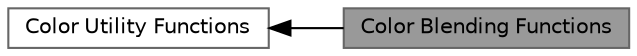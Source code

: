 digraph "Color Blending Functions"
{
 // LATEX_PDF_SIZE
  bgcolor="transparent";
  edge [fontname=Helvetica,fontsize=10,labelfontname=Helvetica,labelfontsize=10];
  node [fontname=Helvetica,fontsize=10,shape=box,height=0.2,width=0.4];
  rankdir=LR;
  Node1 [id="Node000001",label="Color Blending Functions",height=0.2,width=0.4,color="gray40", fillcolor="grey60", style="filled", fontcolor="black",tooltip="Functions for blending colors together"];
  Node2 [id="Node000002",label="Color Utility Functions",height=0.2,width=0.4,color="grey40", fillcolor="white", style="filled",URL="$d9/da8/group___color_utils.html",tooltip="A variety of functions for working with color, palettes, and leds"];
  Node2->Node1 [shape=plaintext, dir="back", style="solid"];
}
